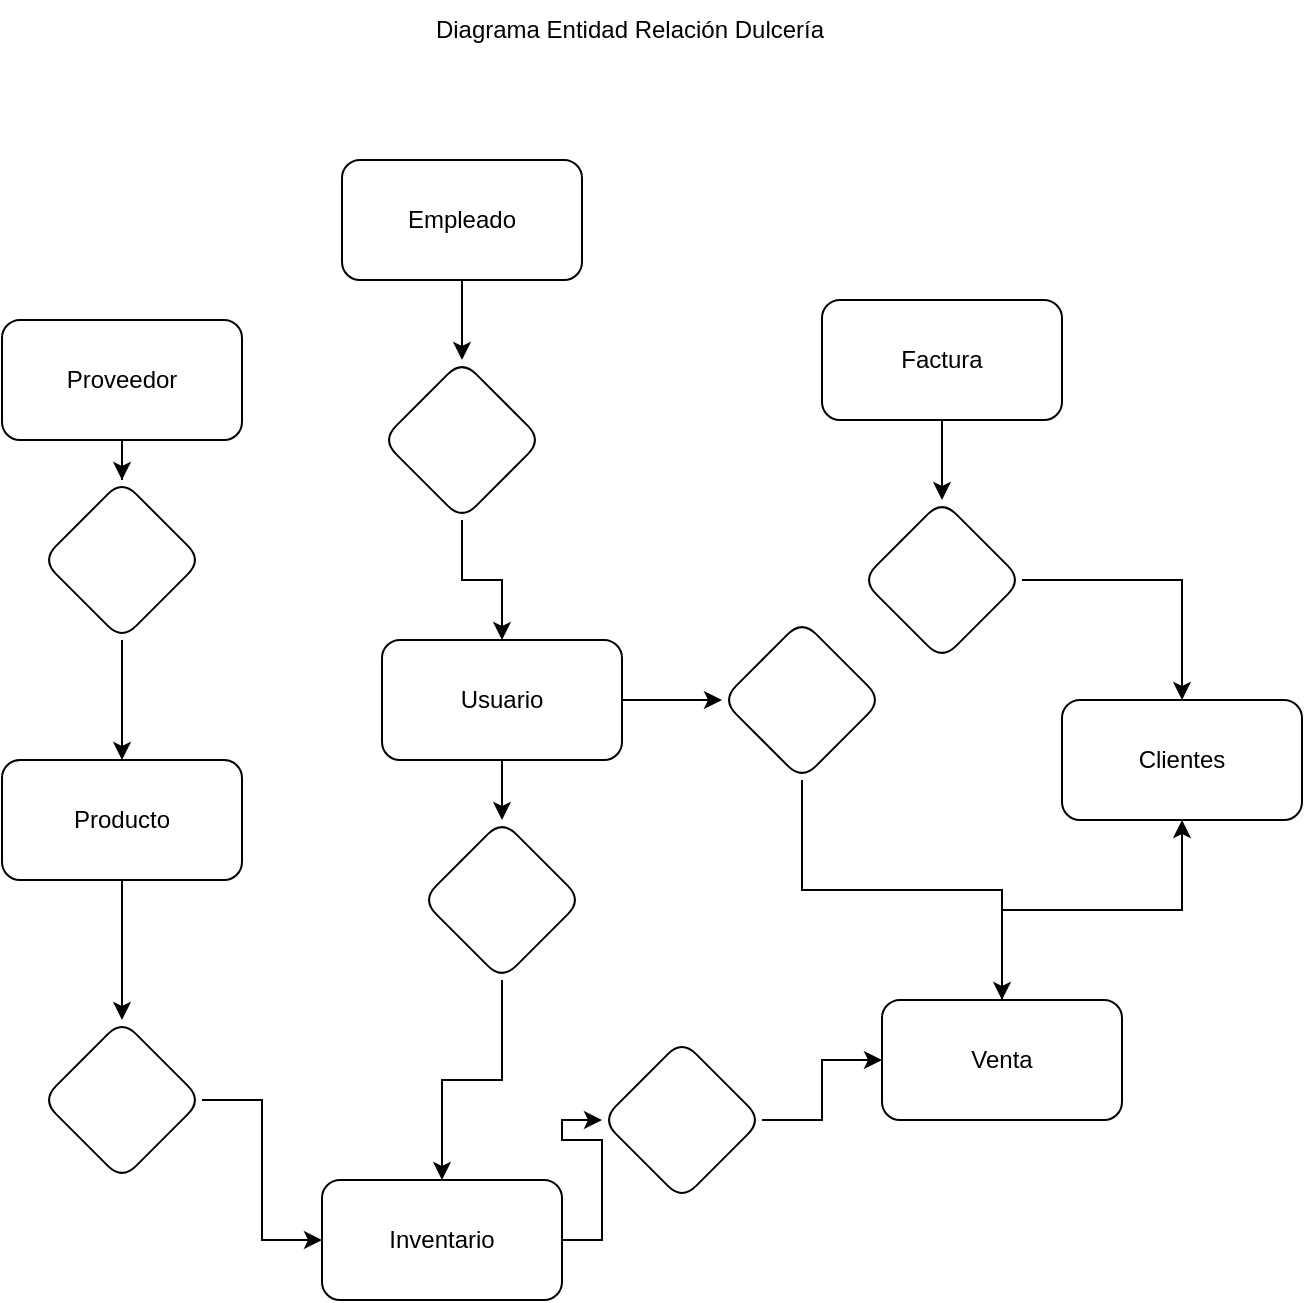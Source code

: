 <mxfile version="28.2.4">
  <diagram name="Página-1" id="YRL-R1P661uPFz0FJ1Wq">
    <mxGraphModel dx="1048" dy="575" grid="1" gridSize="10" guides="1" tooltips="1" connect="1" arrows="1" fold="1" page="1" pageScale="1" pageWidth="827" pageHeight="1169" math="0" shadow="0">
      <root>
        <mxCell id="0" />
        <mxCell id="1" parent="0" />
        <mxCell id="enX2_YqvGUqd8-A0arO4-36" value="" style="edgeStyle=orthogonalEdgeStyle;rounded=0;orthogonalLoop=1;jettySize=auto;html=1;" edge="1" parent="1" source="enX2_YqvGUqd8-A0arO4-1" target="enX2_YqvGUqd8-A0arO4-35">
          <mxGeometry relative="1" as="geometry" />
        </mxCell>
        <mxCell id="enX2_YqvGUqd8-A0arO4-1" value="Inventario" style="rounded=1;whiteSpace=wrap;html=1;" vertex="1" parent="1">
          <mxGeometry x="260" y="630" width="120" height="60" as="geometry" />
        </mxCell>
        <mxCell id="enX2_YqvGUqd8-A0arO4-2" value="Clientes" style="rounded=1;whiteSpace=wrap;html=1;" vertex="1" parent="1">
          <mxGeometry x="630" y="390" width="120" height="60" as="geometry" />
        </mxCell>
        <mxCell id="enX2_YqvGUqd8-A0arO4-18" value="" style="edgeStyle=orthogonalEdgeStyle;rounded=0;orthogonalLoop=1;jettySize=auto;html=1;" edge="1" parent="1" source="enX2_YqvGUqd8-A0arO4-3" target="enX2_YqvGUqd8-A0arO4-17">
          <mxGeometry relative="1" as="geometry" />
        </mxCell>
        <mxCell id="enX2_YqvGUqd8-A0arO4-3" value="Proveedor" style="rounded=1;whiteSpace=wrap;html=1;" vertex="1" parent="1">
          <mxGeometry x="100" y="200" width="120" height="60" as="geometry" />
        </mxCell>
        <mxCell id="enX2_YqvGUqd8-A0arO4-21" value="" style="edgeStyle=orthogonalEdgeStyle;rounded=0;orthogonalLoop=1;jettySize=auto;html=1;" edge="1" parent="1" source="enX2_YqvGUqd8-A0arO4-4" target="enX2_YqvGUqd8-A0arO4-20">
          <mxGeometry relative="1" as="geometry" />
        </mxCell>
        <mxCell id="enX2_YqvGUqd8-A0arO4-4" value="Empleado&lt;span style=&quot;color: rgba(0, 0, 0, 0); font-family: monospace; font-size: 0px; text-align: start; text-wrap-mode: nowrap;&quot;&gt;%3CmxGraphModel%3E%3Croot%3E%3CmxCell%20id%3D%220%22%2F%3E%3CmxCell%20id%3D%221%22%20parent%3D%220%22%2F%3E%3CmxCell%20id%3D%222%22%20value%3D%22Proveedor%22%20style%3D%22rounded%3D1%3BwhiteSpace%3Dwrap%3Bhtml%3D1%3B%22%20vertex%3D%221%22%20parent%3D%221%22%3E%3CmxGeometry%20x%3D%22380%22%20y%3D%22120%22%20width%3D%22120%22%20height%3D%2260%22%20as%3D%22geometry%22%2F%3E%3C%2FmxCell%3E%3C%2Froot%3E%3C%2FmxGraphModel%3E&lt;/span&gt;" style="rounded=1;whiteSpace=wrap;html=1;" vertex="1" parent="1">
          <mxGeometry x="270" y="120" width="120" height="60" as="geometry" />
        </mxCell>
        <mxCell id="enX2_YqvGUqd8-A0arO4-27" style="edgeStyle=orthogonalEdgeStyle;rounded=0;orthogonalLoop=1;jettySize=auto;html=1;exitX=0.5;exitY=1;exitDx=0;exitDy=0;entryX=0.5;entryY=0;entryDx=0;entryDy=0;" edge="1" parent="1" source="enX2_YqvGUqd8-A0arO4-5" target="enX2_YqvGUqd8-A0arO4-23">
          <mxGeometry relative="1" as="geometry" />
        </mxCell>
        <mxCell id="enX2_YqvGUqd8-A0arO4-33" value="" style="edgeStyle=orthogonalEdgeStyle;rounded=0;orthogonalLoop=1;jettySize=auto;html=1;" edge="1" parent="1" source="enX2_YqvGUqd8-A0arO4-5" target="enX2_YqvGUqd8-A0arO4-32">
          <mxGeometry relative="1" as="geometry" />
        </mxCell>
        <mxCell id="enX2_YqvGUqd8-A0arO4-5" value="Usuario" style="rounded=1;whiteSpace=wrap;html=1;" vertex="1" parent="1">
          <mxGeometry x="290" y="360" width="120" height="60" as="geometry" />
        </mxCell>
        <mxCell id="enX2_YqvGUqd8-A0arO4-31" style="edgeStyle=orthogonalEdgeStyle;rounded=0;orthogonalLoop=1;jettySize=auto;html=1;entryX=0.5;entryY=1;entryDx=0;entryDy=0;" edge="1" parent="1" source="enX2_YqvGUqd8-A0arO4-6" target="enX2_YqvGUqd8-A0arO4-2">
          <mxGeometry relative="1" as="geometry" />
        </mxCell>
        <mxCell id="enX2_YqvGUqd8-A0arO4-6" value="Venta" style="rounded=1;whiteSpace=wrap;html=1;" vertex="1" parent="1">
          <mxGeometry x="540" y="540" width="120" height="60" as="geometry" />
        </mxCell>
        <mxCell id="enX2_YqvGUqd8-A0arO4-29" value="" style="edgeStyle=orthogonalEdgeStyle;rounded=0;orthogonalLoop=1;jettySize=auto;html=1;" edge="1" parent="1" source="enX2_YqvGUqd8-A0arO4-7" target="enX2_YqvGUqd8-A0arO4-28">
          <mxGeometry relative="1" as="geometry" />
        </mxCell>
        <mxCell id="enX2_YqvGUqd8-A0arO4-7" value="Factura" style="rounded=1;whiteSpace=wrap;html=1;" vertex="1" parent="1">
          <mxGeometry x="510" y="190" width="120" height="60" as="geometry" />
        </mxCell>
        <mxCell id="enX2_YqvGUqd8-A0arO4-14" value="" style="edgeStyle=orthogonalEdgeStyle;rounded=0;orthogonalLoop=1;jettySize=auto;html=1;" edge="1" parent="1" source="enX2_YqvGUqd8-A0arO4-8" target="enX2_YqvGUqd8-A0arO4-13">
          <mxGeometry relative="1" as="geometry" />
        </mxCell>
        <mxCell id="enX2_YqvGUqd8-A0arO4-8" value="Producto" style="rounded=1;whiteSpace=wrap;html=1;" vertex="1" parent="1">
          <mxGeometry x="100" y="420" width="120" height="60" as="geometry" />
        </mxCell>
        <mxCell id="enX2_YqvGUqd8-A0arO4-9" value="Diagrama Entidad Relación Dulcería" style="text;strokeColor=none;align=center;fillColor=none;html=1;verticalAlign=middle;whiteSpace=wrap;rounded=0;" vertex="1" parent="1">
          <mxGeometry x="229" y="40" width="370" height="30" as="geometry" />
        </mxCell>
        <mxCell id="enX2_YqvGUqd8-A0arO4-15" style="edgeStyle=orthogonalEdgeStyle;rounded=0;orthogonalLoop=1;jettySize=auto;html=1;entryX=0;entryY=0.5;entryDx=0;entryDy=0;" edge="1" parent="1" source="enX2_YqvGUqd8-A0arO4-13" target="enX2_YqvGUqd8-A0arO4-1">
          <mxGeometry relative="1" as="geometry" />
        </mxCell>
        <mxCell id="enX2_YqvGUqd8-A0arO4-13" value="" style="rhombus;whiteSpace=wrap;html=1;rounded=1;" vertex="1" parent="1">
          <mxGeometry x="120" y="550" width="80" height="80" as="geometry" />
        </mxCell>
        <mxCell id="enX2_YqvGUqd8-A0arO4-19" style="edgeStyle=orthogonalEdgeStyle;rounded=0;orthogonalLoop=1;jettySize=auto;html=1;entryX=0.5;entryY=0;entryDx=0;entryDy=0;" edge="1" parent="1" source="enX2_YqvGUqd8-A0arO4-17" target="enX2_YqvGUqd8-A0arO4-8">
          <mxGeometry relative="1" as="geometry" />
        </mxCell>
        <mxCell id="enX2_YqvGUqd8-A0arO4-17" value="" style="rhombus;whiteSpace=wrap;html=1;rounded=1;" vertex="1" parent="1">
          <mxGeometry x="120" y="280" width="80" height="80" as="geometry" />
        </mxCell>
        <mxCell id="enX2_YqvGUqd8-A0arO4-22" style="edgeStyle=orthogonalEdgeStyle;rounded=0;orthogonalLoop=1;jettySize=auto;html=1;entryX=0.5;entryY=0;entryDx=0;entryDy=0;" edge="1" parent="1" source="enX2_YqvGUqd8-A0arO4-20" target="enX2_YqvGUqd8-A0arO4-5">
          <mxGeometry relative="1" as="geometry" />
        </mxCell>
        <mxCell id="enX2_YqvGUqd8-A0arO4-20" value="" style="rhombus;whiteSpace=wrap;html=1;rounded=1;" vertex="1" parent="1">
          <mxGeometry x="290" y="220" width="80" height="80" as="geometry" />
        </mxCell>
        <mxCell id="enX2_YqvGUqd8-A0arO4-26" style="edgeStyle=orthogonalEdgeStyle;rounded=0;orthogonalLoop=1;jettySize=auto;html=1;exitX=0.5;exitY=1;exitDx=0;exitDy=0;entryX=0.5;entryY=0;entryDx=0;entryDy=0;" edge="1" parent="1" source="enX2_YqvGUqd8-A0arO4-23" target="enX2_YqvGUqd8-A0arO4-1">
          <mxGeometry relative="1" as="geometry" />
        </mxCell>
        <mxCell id="enX2_YqvGUqd8-A0arO4-23" value="" style="rhombus;whiteSpace=wrap;html=1;rounded=1;" vertex="1" parent="1">
          <mxGeometry x="310" y="450" width="80" height="80" as="geometry" />
        </mxCell>
        <mxCell id="enX2_YqvGUqd8-A0arO4-30" style="edgeStyle=orthogonalEdgeStyle;rounded=0;orthogonalLoop=1;jettySize=auto;html=1;entryX=0.5;entryY=0;entryDx=0;entryDy=0;" edge="1" parent="1" source="enX2_YqvGUqd8-A0arO4-28" target="enX2_YqvGUqd8-A0arO4-2">
          <mxGeometry relative="1" as="geometry" />
        </mxCell>
        <mxCell id="enX2_YqvGUqd8-A0arO4-28" value="" style="rhombus;whiteSpace=wrap;html=1;rounded=1;" vertex="1" parent="1">
          <mxGeometry x="530" y="290" width="80" height="80" as="geometry" />
        </mxCell>
        <mxCell id="enX2_YqvGUqd8-A0arO4-34" style="edgeStyle=orthogonalEdgeStyle;rounded=0;orthogonalLoop=1;jettySize=auto;html=1;entryX=0.5;entryY=0;entryDx=0;entryDy=0;" edge="1" parent="1" source="enX2_YqvGUqd8-A0arO4-32" target="enX2_YqvGUqd8-A0arO4-6">
          <mxGeometry relative="1" as="geometry" />
        </mxCell>
        <mxCell id="enX2_YqvGUqd8-A0arO4-32" value="" style="rhombus;whiteSpace=wrap;html=1;rounded=1;" vertex="1" parent="1">
          <mxGeometry x="460" y="350" width="80" height="80" as="geometry" />
        </mxCell>
        <mxCell id="enX2_YqvGUqd8-A0arO4-37" style="edgeStyle=orthogonalEdgeStyle;rounded=0;orthogonalLoop=1;jettySize=auto;html=1;entryX=0;entryY=0.5;entryDx=0;entryDy=0;" edge="1" parent="1" source="enX2_YqvGUqd8-A0arO4-35" target="enX2_YqvGUqd8-A0arO4-6">
          <mxGeometry relative="1" as="geometry" />
        </mxCell>
        <mxCell id="enX2_YqvGUqd8-A0arO4-35" value="" style="rhombus;whiteSpace=wrap;html=1;rounded=1;" vertex="1" parent="1">
          <mxGeometry x="400" y="560" width="80" height="80" as="geometry" />
        </mxCell>
      </root>
    </mxGraphModel>
  </diagram>
</mxfile>
